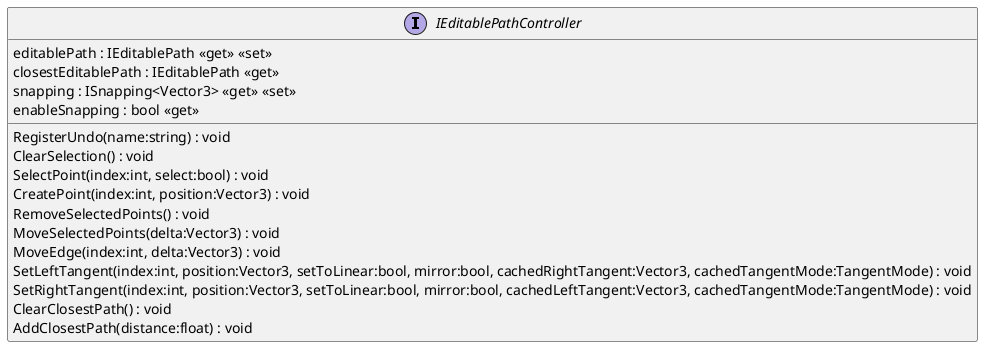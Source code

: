 @startuml
interface IEditablePathController {
    editablePath : IEditablePath <<get>> <<set>>
    closestEditablePath : IEditablePath <<get>>
    snapping : ISnapping<Vector3> <<get>> <<set>>
    enableSnapping : bool <<get>>
    RegisterUndo(name:string) : void
    ClearSelection() : void
    SelectPoint(index:int, select:bool) : void
    CreatePoint(index:int, position:Vector3) : void
    RemoveSelectedPoints() : void
    MoveSelectedPoints(delta:Vector3) : void
    MoveEdge(index:int, delta:Vector3) : void
    SetLeftTangent(index:int, position:Vector3, setToLinear:bool, mirror:bool, cachedRightTangent:Vector3, cachedTangentMode:TangentMode) : void
    SetRightTangent(index:int, position:Vector3, setToLinear:bool, mirror:bool, cachedLeftTangent:Vector3, cachedTangentMode:TangentMode) : void
    ClearClosestPath() : void
    AddClosestPath(distance:float) : void
}
@enduml
